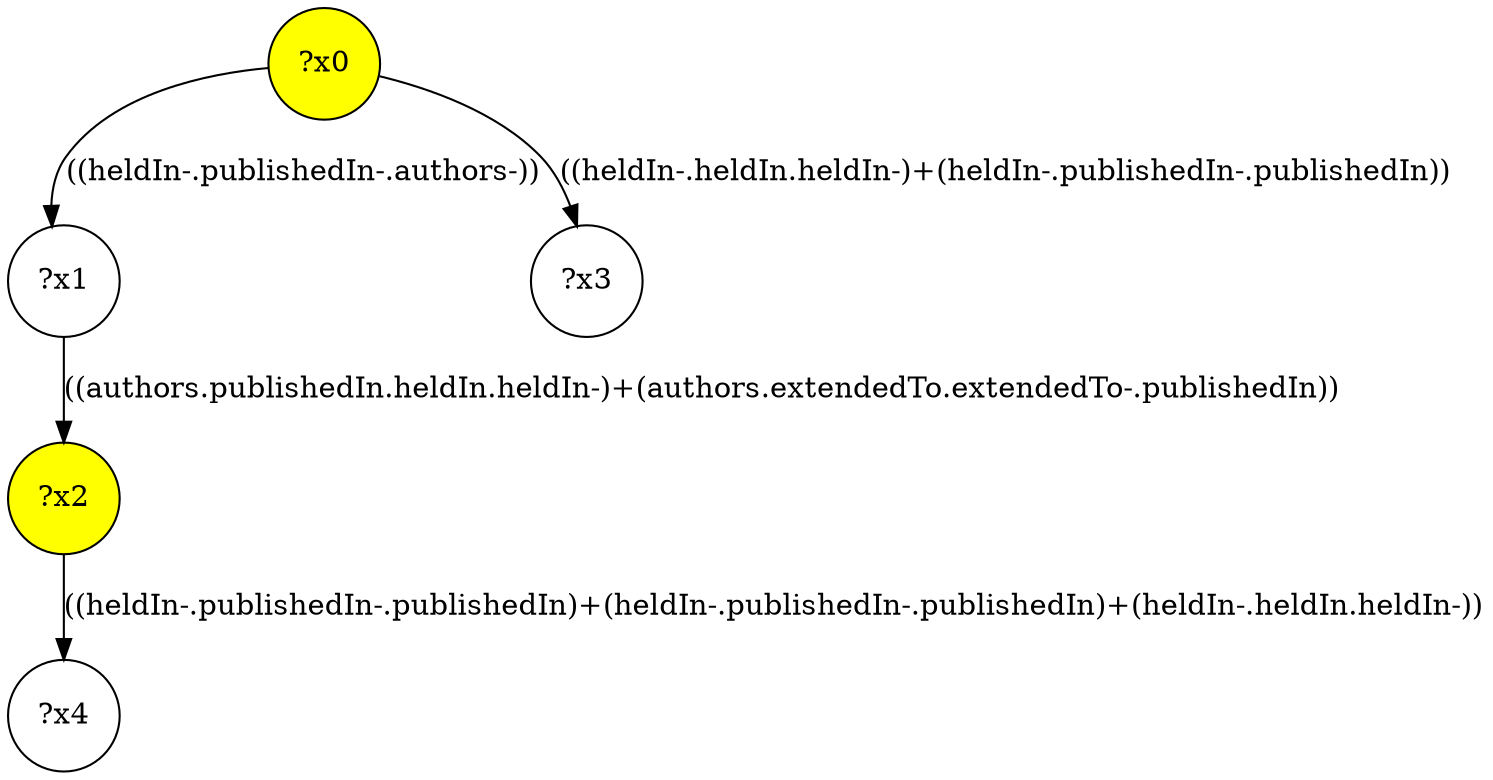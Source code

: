 digraph g {
	x0 [fillcolor="yellow", style="filled," shape=circle, label="?x0"];
	x2 [fillcolor="yellow", style="filled," shape=circle, label="?x2"];
	x1 [shape=circle, label="?x1"];
	x0 -> x1 [label="((heldIn-.publishedIn-.authors-))"];
	x1 -> x2 [label="((authors.publishedIn.heldIn.heldIn-)+(authors.extendedTo.extendedTo-.publishedIn))"];
	x3 [shape=circle, label="?x3"];
	x0 -> x3 [label="((heldIn-.heldIn.heldIn-)+(heldIn-.publishedIn-.publishedIn))"];
	x4 [shape=circle, label="?x4"];
	x2 -> x4 [label="((heldIn-.publishedIn-.publishedIn)+(heldIn-.publishedIn-.publishedIn)+(heldIn-.heldIn.heldIn-))"];
}
